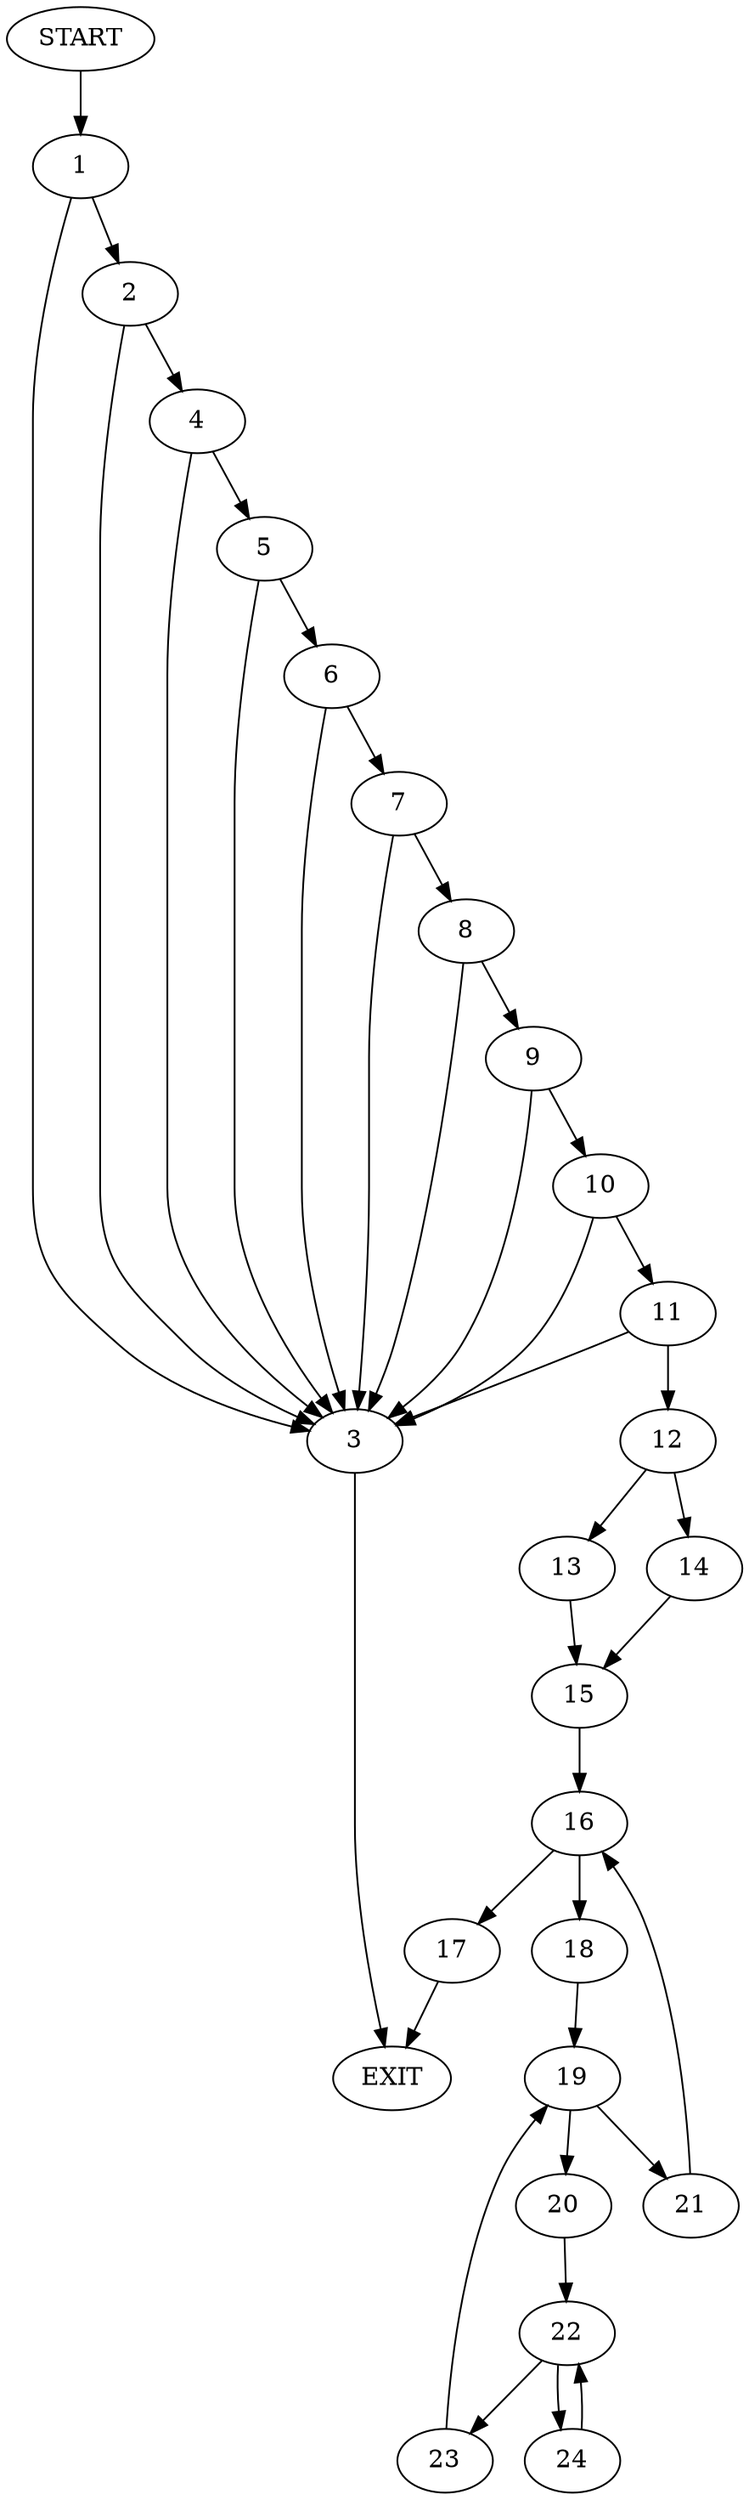 digraph {
0 [label="START"]
25 [label="EXIT"]
0 -> 1
1 -> 2
1 -> 3
3 -> 25
2 -> 4
2 -> 3
4 -> 5
4 -> 3
5 -> 3
5 -> 6
6 -> 3
6 -> 7
7 -> 8
7 -> 3
8 -> 9
8 -> 3
9 -> 3
9 -> 10
10 -> 11
10 -> 3
11 -> 12
11 -> 3
12 -> 13
12 -> 14
13 -> 15
14 -> 15
15 -> 16
16 -> 17
16 -> 18
18 -> 19
17 -> 25
19 -> 20
19 -> 21
21 -> 16
20 -> 22
22 -> 23
22 -> 24
24 -> 22
23 -> 19
}
